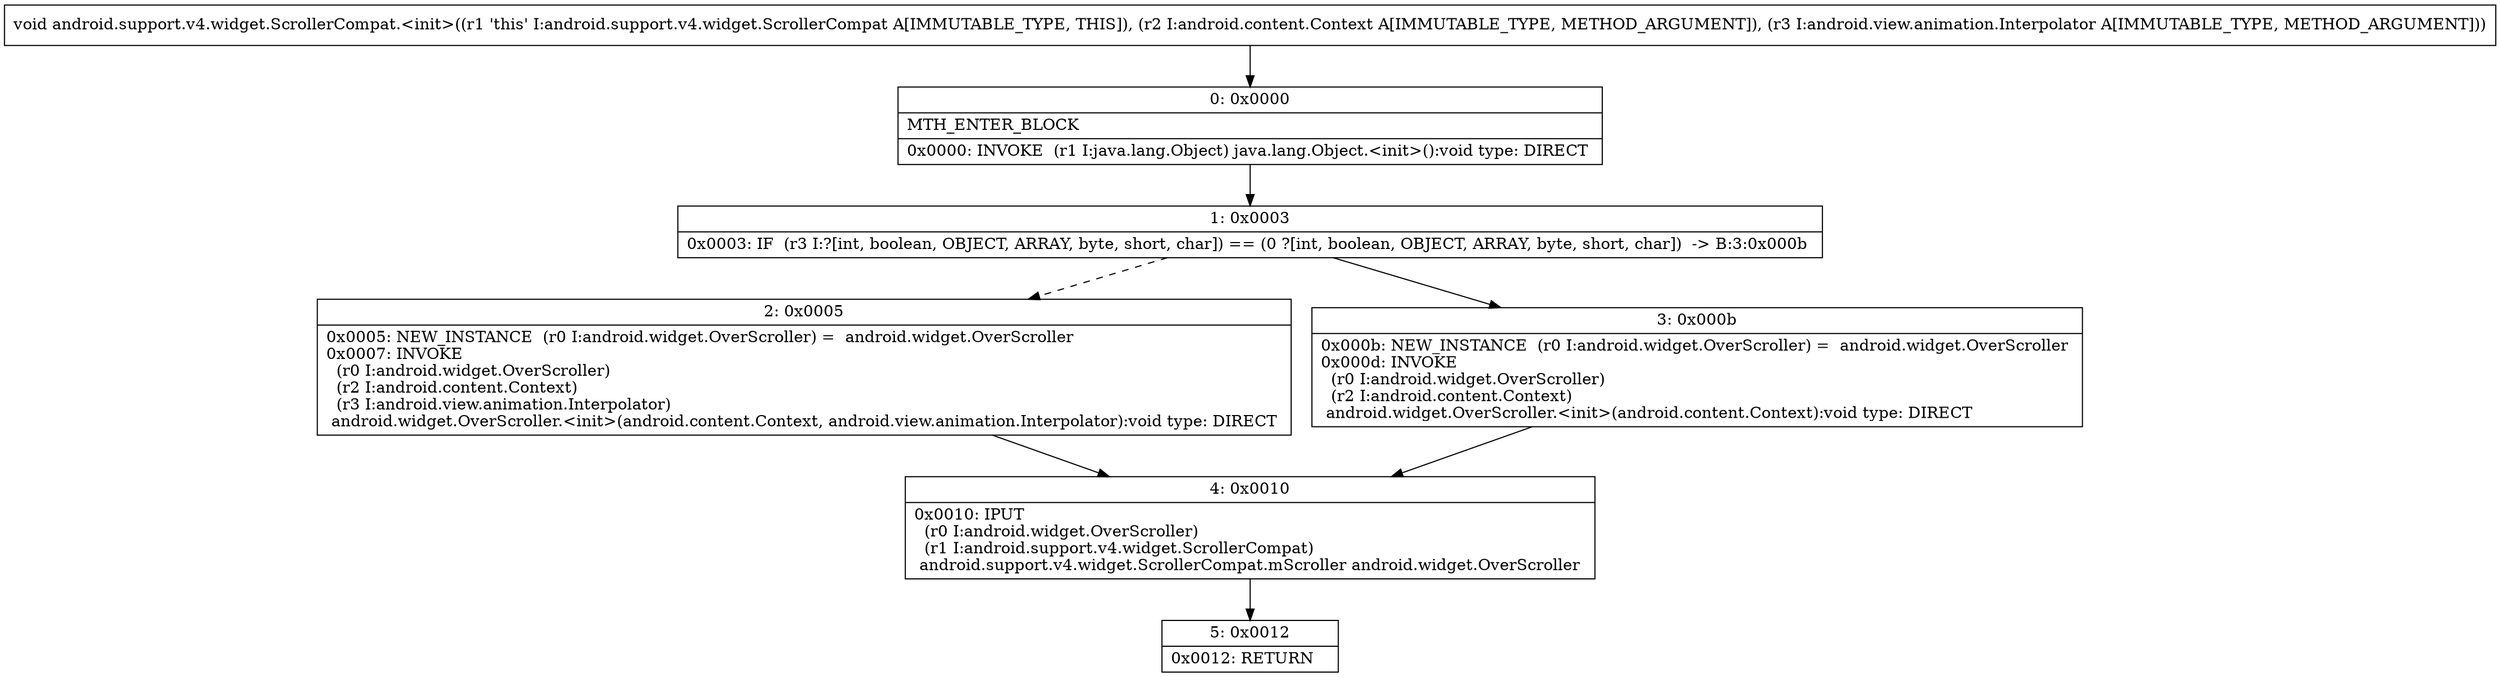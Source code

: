 digraph "CFG forandroid.support.v4.widget.ScrollerCompat.\<init\>(Landroid\/content\/Context;Landroid\/view\/animation\/Interpolator;)V" {
Node_0 [shape=record,label="{0\:\ 0x0000|MTH_ENTER_BLOCK\l|0x0000: INVOKE  (r1 I:java.lang.Object) java.lang.Object.\<init\>():void type: DIRECT \l}"];
Node_1 [shape=record,label="{1\:\ 0x0003|0x0003: IF  (r3 I:?[int, boolean, OBJECT, ARRAY, byte, short, char]) == (0 ?[int, boolean, OBJECT, ARRAY, byte, short, char])  \-\> B:3:0x000b \l}"];
Node_2 [shape=record,label="{2\:\ 0x0005|0x0005: NEW_INSTANCE  (r0 I:android.widget.OverScroller) =  android.widget.OverScroller \l0x0007: INVOKE  \l  (r0 I:android.widget.OverScroller)\l  (r2 I:android.content.Context)\l  (r3 I:android.view.animation.Interpolator)\l android.widget.OverScroller.\<init\>(android.content.Context, android.view.animation.Interpolator):void type: DIRECT \l}"];
Node_3 [shape=record,label="{3\:\ 0x000b|0x000b: NEW_INSTANCE  (r0 I:android.widget.OverScroller) =  android.widget.OverScroller \l0x000d: INVOKE  \l  (r0 I:android.widget.OverScroller)\l  (r2 I:android.content.Context)\l android.widget.OverScroller.\<init\>(android.content.Context):void type: DIRECT \l}"];
Node_4 [shape=record,label="{4\:\ 0x0010|0x0010: IPUT  \l  (r0 I:android.widget.OverScroller)\l  (r1 I:android.support.v4.widget.ScrollerCompat)\l android.support.v4.widget.ScrollerCompat.mScroller android.widget.OverScroller \l}"];
Node_5 [shape=record,label="{5\:\ 0x0012|0x0012: RETURN   \l}"];
MethodNode[shape=record,label="{void android.support.v4.widget.ScrollerCompat.\<init\>((r1 'this' I:android.support.v4.widget.ScrollerCompat A[IMMUTABLE_TYPE, THIS]), (r2 I:android.content.Context A[IMMUTABLE_TYPE, METHOD_ARGUMENT]), (r3 I:android.view.animation.Interpolator A[IMMUTABLE_TYPE, METHOD_ARGUMENT])) }"];
MethodNode -> Node_0;
Node_0 -> Node_1;
Node_1 -> Node_2[style=dashed];
Node_1 -> Node_3;
Node_2 -> Node_4;
Node_3 -> Node_4;
Node_4 -> Node_5;
}

